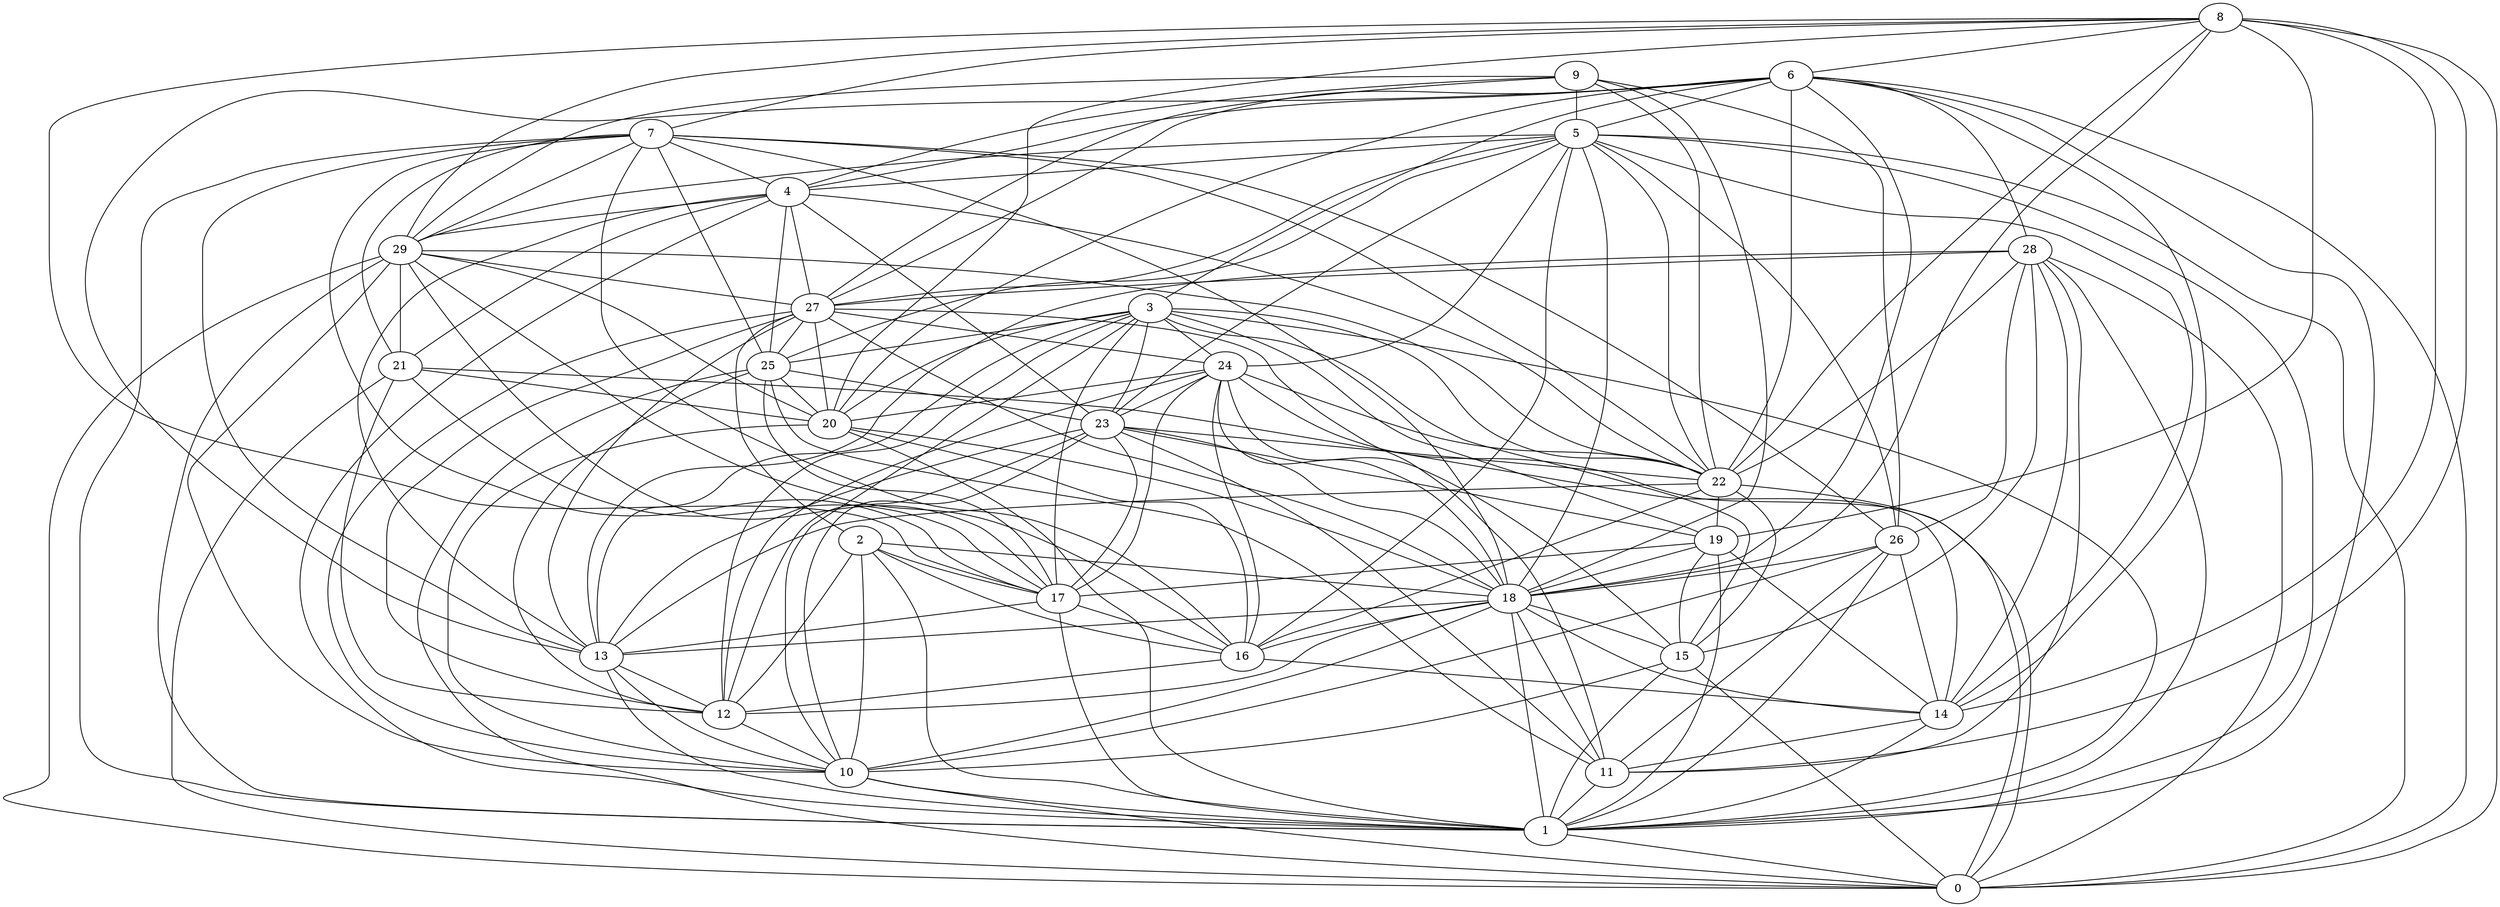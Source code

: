 digraph GG_graph {

subgraph G_graph {
edge [color = black]
"20" -> "18" [dir = none]
"26" -> "14" [dir = none]
"26" -> "18" [dir = none]
"26" -> "1" [dir = none]
"26" -> "10" [dir = none]
"16" -> "12" [dir = none]
"16" -> "14" [dir = none]
"22" -> "19" [dir = none]
"22" -> "15" [dir = none]
"9" -> "29" [dir = none]
"9" -> "4" [dir = none]
"9" -> "22" [dir = none]
"9" -> "5" [dir = none]
"9" -> "27" [dir = none]
"28" -> "14" [dir = none]
"28" -> "15" [dir = none]
"28" -> "22" [dir = none]
"28" -> "11" [dir = none]
"17" -> "13" [dir = none]
"17" -> "16" [dir = none]
"17" -> "1" [dir = none]
"29" -> "21" [dir = none]
"29" -> "22" [dir = none]
"13" -> "10" [dir = none]
"13" -> "12" [dir = none]
"18" -> "14" [dir = none]
"18" -> "13" [dir = none]
"18" -> "11" [dir = none]
"18" -> "1" [dir = none]
"18" -> "12" [dir = none]
"11" -> "1" [dir = none]
"12" -> "10" [dir = none]
"5" -> "26" [dir = none]
"5" -> "16" [dir = none]
"5" -> "0" [dir = none]
"5" -> "1" [dir = none]
"5" -> "18" [dir = none]
"5" -> "22" [dir = none]
"2" -> "10" [dir = none]
"2" -> "12" [dir = none]
"2" -> "1" [dir = none]
"2" -> "16" [dir = none]
"25" -> "20" [dir = none]
"25" -> "11" [dir = none]
"25" -> "23" [dir = none]
"25" -> "12" [dir = none]
"27" -> "24" [dir = none]
"27" -> "25" [dir = none]
"27" -> "18" [dir = none]
"27" -> "10" [dir = none]
"27" -> "12" [dir = none]
"7" -> "4" [dir = none]
"7" -> "25" [dir = none]
"7" -> "29" [dir = none]
"7" -> "26" [dir = none]
"7" -> "16" [dir = none]
"7" -> "21" [dir = none]
"10" -> "0" [dir = none]
"3" -> "13" [dir = none]
"3" -> "20" [dir = none]
"3" -> "10" [dir = none]
"3" -> "15" [dir = none]
"6" -> "22" [dir = none]
"6" -> "1" [dir = none]
"6" -> "18" [dir = none]
"6" -> "27" [dir = none]
"6" -> "14" [dir = none]
"6" -> "0" [dir = none]
"19" -> "17" [dir = none]
"19" -> "14" [dir = none]
"19" -> "18" [dir = none]
"8" -> "18" [dir = none]
"8" -> "14" [dir = none]
"8" -> "20" [dir = none]
"8" -> "22" [dir = none]
"8" -> "7" [dir = none]
"24" -> "16" [dir = none]
"24" -> "0" [dir = none]
"24" -> "22" [dir = none]
"24" -> "18" [dir = none]
"24" -> "17" [dir = none]
"4" -> "22" [dir = none]
"4" -> "25" [dir = none]
"21" -> "20" [dir = none]
"21" -> "0" [dir = none]
"23" -> "13" [dir = none]
"23" -> "17" [dir = none]
"7" -> "18" [dir = none]
"7" -> "22" [dir = none]
"6" -> "28" [dir = none]
"8" -> "17" [dir = none]
"14" -> "1" [dir = none]
"5" -> "4" [dir = none]
"28" -> "0" [dir = none]
"27" -> "2" [dir = none]
"21" -> "17" [dir = none]
"28" -> "1" [dir = none]
"7" -> "17" [dir = none]
"29" -> "0" [dir = none]
"21" -> "14" [dir = none]
"3" -> "17" [dir = none]
"8" -> "29" [dir = none]
"22" -> "13" [dir = none]
"20" -> "10" [dir = none]
"27" -> "20" [dir = none]
"23" -> "10" [dir = none]
"29" -> "10" [dir = none]
"15" -> "0" [dir = none]
"18" -> "15" [dir = none]
"6" -> "20" [dir = none]
"28" -> "13" [dir = none]
"18" -> "16" [dir = none]
"5" -> "14" [dir = none]
"3" -> "1" [dir = none]
"4" -> "27" [dir = none]
"2" -> "18" [dir = none]
"4" -> "1" [dir = none]
"5" -> "29" [dir = none]
"20" -> "16" [dir = none]
"1" -> "0" [dir = none]
"5" -> "23" [dir = none]
"3" -> "12" [dir = none]
"3" -> "23" [dir = none]
"19" -> "15" [dir = none]
"23" -> "22" [dir = none]
"8" -> "11" [dir = none]
"29" -> "1" [dir = none]
"4" -> "13" [dir = none]
"4" -> "21" [dir = none]
"13" -> "1" [dir = none]
"27" -> "11" [dir = none]
"4" -> "23" [dir = none]
"25" -> "17" [dir = none]
"23" -> "19" [dir = none]
"23" -> "11" [dir = none]
"24" -> "12" [dir = none]
"6" -> "13" [dir = none]
"27" -> "13" [dir = none]
"3" -> "22" [dir = none]
"19" -> "1" [dir = none]
"15" -> "1" [dir = none]
"20" -> "1" [dir = none]
"4" -> "29" [dir = none]
"24" -> "20" [dir = none]
"7" -> "13" [dir = none]
"29" -> "20" [dir = none]
"3" -> "24" [dir = none]
"29" -> "17" [dir = none]
"6" -> "3" [dir = none]
"6" -> "4" [dir = none]
"9" -> "18" [dir = none]
"8" -> "6" [dir = none]
"29" -> "27" [dir = none]
"25" -> "0" [dir = none]
"7" -> "1" [dir = none]
"6" -> "5" [dir = none]
"9" -> "26" [dir = none]
"14" -> "11" [dir = none]
"18" -> "10" [dir = none]
"8" -> "0" [dir = none]
"5" -> "25" [dir = none]
"24" -> "15" [dir = none]
"15" -> "10" [dir = none]
"10" -> "1" [dir = none]
"24" -> "23" [dir = none]
"26" -> "11" [dir = none]
"22" -> "16" [dir = none]
"29" -> "16" [dir = none]
"22" -> "0" [dir = none]
"3" -> "25" [dir = none]
"3" -> "19" [dir = none]
"23" -> "18" [dir = none]
"8" -> "19" [dir = none]
"2" -> "17" [dir = none]
"28" -> "27" [dir = none]
"21" -> "12" [dir = none]
"28" -> "26" [dir = none]
"23" -> "12" [dir = none]
"5" -> "24" [dir = none]
"5" -> "27" [dir = none]
}

}
